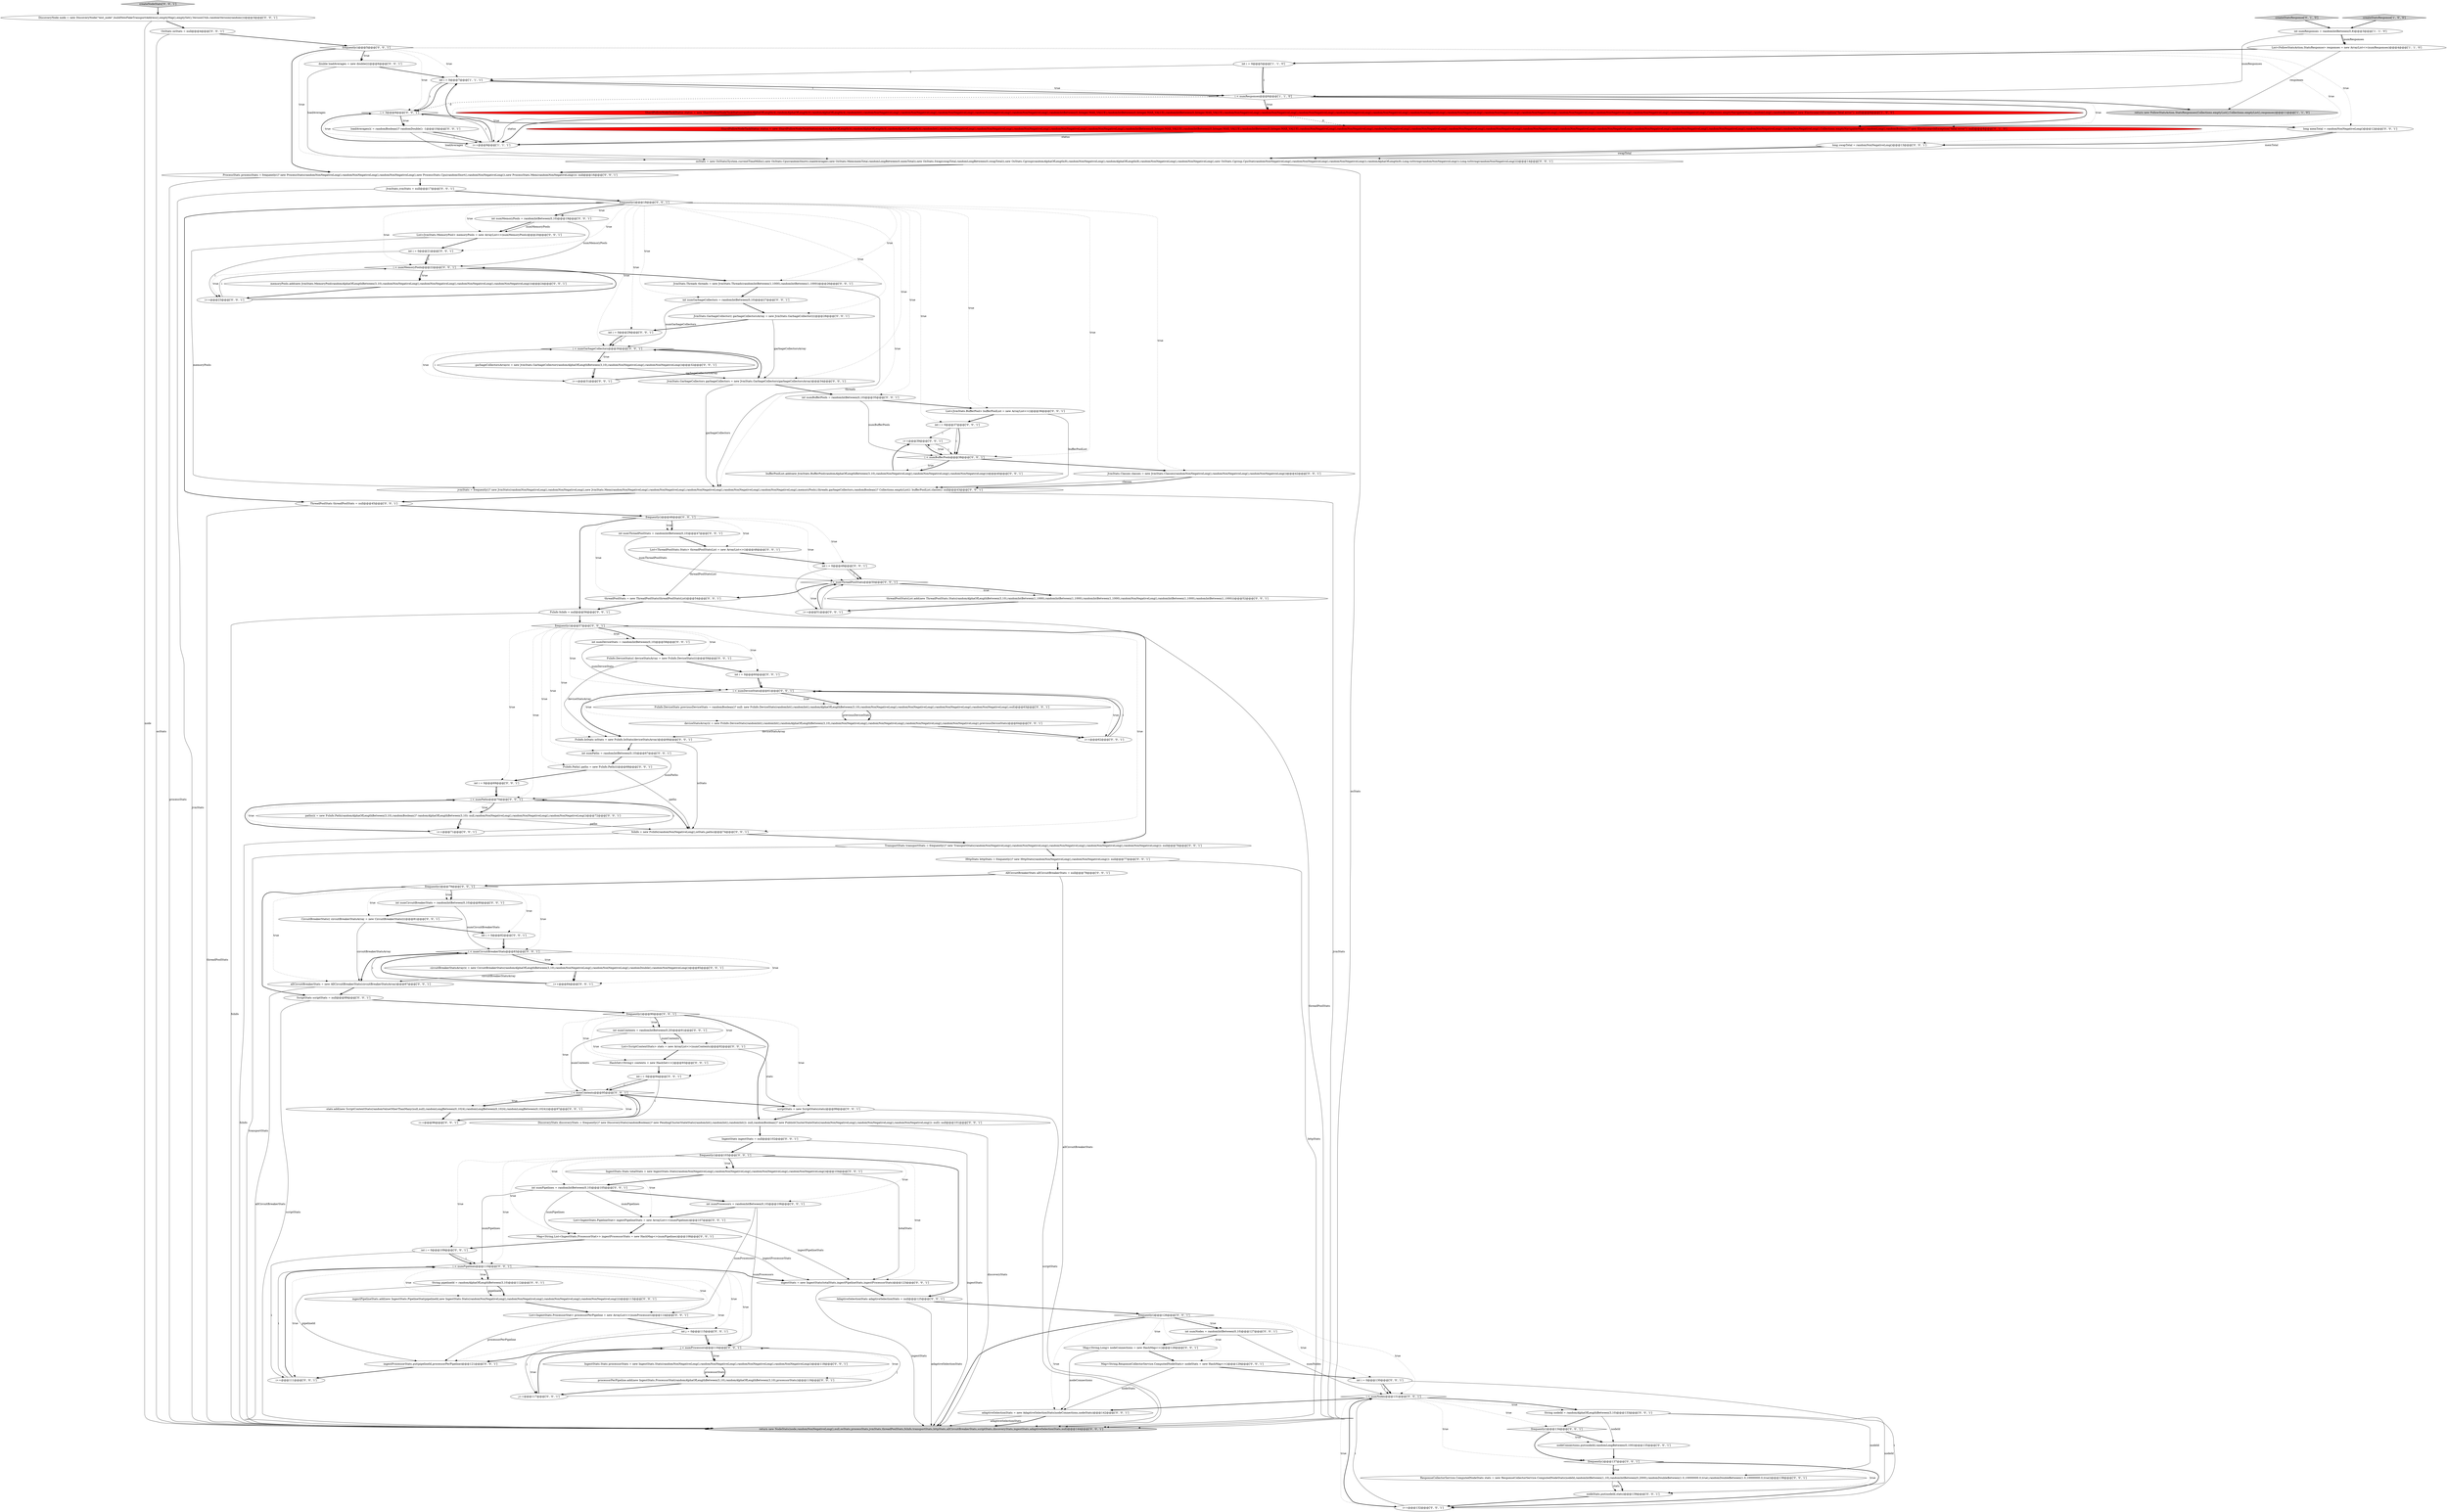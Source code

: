 digraph {
53 [style = filled, label = "osStats = new OsStats(System.currentTimeMillis(),new OsStats.Cpu(randomShort(),loadAverages),new OsStats.Mem(memTotal,randomLongBetween(0,memTotal)),new OsStats.Swap(swapTotal,randomLongBetween(0,swapTotal)),new OsStats.Cgroup(randomAlphaOfLength(8),randomNonNegativeLong(),randomAlphaOfLength(8),randomNonNegativeLong(),randomNonNegativeLong(),new OsStats.Cgroup.CpuStat(randomNonNegativeLong(),randomNonNegativeLong(),randomNonNegativeLong()),randomAlphaOfLength(8),Long.toString(randomNonNegativeLong()),Long.toString(randomNonNegativeLong())))@@@14@@@['0', '0', '1']", fillcolor = white, shape = ellipse image = "AAA0AAABBB3BBB"];
68 [style = filled, label = "frequently()@@@18@@@['0', '0', '1']", fillcolor = white, shape = diamond image = "AAA0AAABBB3BBB"];
96 [style = filled, label = "String pipelineId = randomAlphaOfLengthBetween(3,10)@@@112@@@['0', '0', '1']", fillcolor = white, shape = ellipse image = "AAA0AAABBB3BBB"];
97 [style = filled, label = "i < numGarbageCollectors@@@30@@@['0', '0', '1']", fillcolor = white, shape = diamond image = "AAA0AAABBB3BBB"];
116 [style = filled, label = "int numThreadPoolStats = randomIntBetween(0,10)@@@47@@@['0', '0', '1']", fillcolor = white, shape = ellipse image = "AAA0AAABBB3BBB"];
66 [style = filled, label = "i++@@@62@@@['0', '0', '1']", fillcolor = white, shape = ellipse image = "AAA0AAABBB3BBB"];
81 [style = filled, label = "i++@@@31@@@['0', '0', '1']", fillcolor = white, shape = ellipse image = "AAA0AAABBB3BBB"];
121 [style = filled, label = "IngestStats.Stats totalStats = new IngestStats.Stats(randomNonNegativeLong(),randomNonNegativeLong(),randomNonNegativeLong(),randomNonNegativeLong())@@@104@@@['0', '0', '1']", fillcolor = white, shape = ellipse image = "AAA0AAABBB3BBB"];
33 [style = filled, label = "adaptiveSelectionStats = new AdaptiveSelectionStats(nodeConnections,nodeStats)@@@142@@@['0', '0', '1']", fillcolor = white, shape = ellipse image = "AAA0AAABBB3BBB"];
82 [style = filled, label = "i++@@@84@@@['0', '0', '1']", fillcolor = white, shape = ellipse image = "AAA0AAABBB3BBB"];
37 [style = filled, label = "stats.add(new ScriptContextStats(randomValueOtherThanMany(null,null),randomLongBetween(0,1024),randomLongBetween(0,1024),randomLongBetween(0,1024)))@@@97@@@['0', '0', '1']", fillcolor = white, shape = ellipse image = "AAA0AAABBB3BBB"];
71 [style = filled, label = "double loadAverages = new double((((@@@6@@@['0', '0', '1']", fillcolor = white, shape = ellipse image = "AAA0AAABBB3BBB"];
86 [style = filled, label = "CircuitBreakerStats(( circuitBreakerStatsArray = new CircuitBreakerStats((((@@@81@@@['0', '0', '1']", fillcolor = white, shape = ellipse image = "AAA0AAABBB3BBB"];
77 [style = filled, label = "List<IngestStats.ProcessorStat> processorPerPipeline = new ArrayList<>(numProcessors)@@@114@@@['0', '0', '1']", fillcolor = white, shape = ellipse image = "AAA0AAABBB3BBB"];
102 [style = filled, label = "paths(i( = new FsInfo.Path(randomAlphaOfLengthBetween(3,10),randomBoolean()? randomAlphaOfLengthBetween(3,10): null,randomNonNegativeLong(),randomNonNegativeLong(),randomNonNegativeLong())@@@72@@@['0', '0', '1']", fillcolor = white, shape = ellipse image = "AAA0AAABBB3BBB"];
109 [style = filled, label = "List<IngestStats.PipelineStat> ingestPipelineStats = new ArrayList<>(numPipelines)@@@107@@@['0', '0', '1']", fillcolor = white, shape = ellipse image = "AAA0AAABBB3BBB"];
46 [style = filled, label = "garbageCollectorsArray(i( = new JvmStats.GarbageCollector(randomAlphaOfLengthBetween(3,10),randomNonNegativeLong(),randomNonNegativeLong())@@@32@@@['0', '0', '1']", fillcolor = white, shape = ellipse image = "AAA0AAABBB3BBB"];
83 [style = filled, label = "i < numMemoryPools@@@22@@@['0', '0', '1']", fillcolor = white, shape = diamond image = "AAA0AAABBB3BBB"];
49 [style = filled, label = "i < numDeviceStats@@@61@@@['0', '0', '1']", fillcolor = white, shape = diamond image = "AAA0AAABBB3BBB"];
111 [style = filled, label = "AdaptiveSelectionStats adaptiveSelectionStats = null@@@125@@@['0', '0', '1']", fillcolor = white, shape = ellipse image = "AAA0AAABBB3BBB"];
120 [style = filled, label = "int numContents = randomIntBetween(0,20)@@@91@@@['0', '0', '1']", fillcolor = white, shape = ellipse image = "AAA0AAABBB3BBB"];
118 [style = filled, label = "threadPoolStatsList.add(new ThreadPoolStats.Stats(randomAlphaOfLengthBetween(3,10),randomIntBetween(1,1000),randomIntBetween(1,1000),randomIntBetween(1,1000),randomNonNegativeLong(),randomIntBetween(1,1000),randomIntBetween(1,1000)))@@@52@@@['0', '0', '1']", fillcolor = white, shape = ellipse image = "AAA0AAABBB3BBB"];
9 [style = filled, label = "ShardFollowNodeTaskStatus status = new ShardFollowNodeTaskStatus(randomAlphaOfLength(4),randomAlphaOfLength(4),randomAlphaOfLength(4),randomInt(),randomNonNegativeLong(),randomNonNegativeLong(),randomNonNegativeLong(),randomNonNegativeLong(),randomNonNegativeLong(),randomIntBetween(0,Integer.MAX_VALUE),randomIntBetween(0,Integer.MAX_VALUE),randomIntBetween(0,Integer.MAX_VALUE),randomNonNegativeLong(),randomNonNegativeLong(),randomNonNegativeLong(),randomNonNegativeLong(),randomNonNegativeLong(),randomNonNegativeLong(),randomNonNegativeLong(),randomNonNegativeLong(),randomNonNegativeLong(),randomNonNegativeLong(),randomNonNegativeLong(),randomNonNegativeLong(),randomNonNegativeLong(),randomNonNegativeLong(),Collections.emptyNavigableMap(),randomLong(),randomBoolean()? new ElasticsearchException(\"fatal error\"): null)@@@8@@@['0', '1', '0']", fillcolor = red, shape = ellipse image = "AAA1AAABBB2BBB"];
42 [style = filled, label = "i < numPaths@@@70@@@['0', '0', '1']", fillcolor = white, shape = diamond image = "AAA0AAABBB3BBB"];
105 [style = filled, label = "frequently()@@@46@@@['0', '0', '1']", fillcolor = white, shape = diamond image = "AAA0AAABBB3BBB"];
45 [style = filled, label = "DiscoveryStats discoveryStats = frequently()? new DiscoveryStats(randomBoolean()? new PendingClusterStateStats(randomInt(),randomInt(),randomInt()): null,randomBoolean()? new PublishClusterStateStats(randomNonNegativeLong(),randomNonNegativeLong(),randomNonNegativeLong()): null): null@@@101@@@['0', '0', '1']", fillcolor = white, shape = ellipse image = "AAA0AAABBB3BBB"];
100 [style = filled, label = "OsStats osStats = null@@@4@@@['0', '0', '1']", fillcolor = white, shape = ellipse image = "AAA0AAABBB3BBB"];
119 [style = filled, label = "int numProcessors = randomIntBetween(0,10)@@@106@@@['0', '0', '1']", fillcolor = white, shape = ellipse image = "AAA0AAABBB3BBB"];
26 [style = filled, label = "int i = 0@@@29@@@['0', '0', '1']", fillcolor = white, shape = ellipse image = "AAA0AAABBB3BBB"];
58 [style = filled, label = "ProcessStats processStats = frequently()? new ProcessStats(randomNonNegativeLong(),randomNonNegativeLong(),randomNonNegativeLong(),new ProcessStats.Cpu(randomShort(),randomNonNegativeLong()),new ProcessStats.Mem(randomNonNegativeLong())): null@@@16@@@['0', '0', '1']", fillcolor = white, shape = ellipse image = "AAA0AAABBB3BBB"];
47 [style = filled, label = "i < numPipelines@@@110@@@['0', '0', '1']", fillcolor = white, shape = diamond image = "AAA0AAABBB3BBB"];
122 [style = filled, label = "i < numCircuitBreakerStats@@@83@@@['0', '0', '1']", fillcolor = white, shape = diamond image = "AAA0AAABBB3BBB"];
0 [style = filled, label = "ShardFollowNodeTaskStatus status = new ShardFollowNodeTaskStatus(randomAlphaOfLength(4),randomAlphaOfLength(4),randomAlphaOfLength(4),randomInt(),randomNonNegativeLong(),randomNonNegativeLong(),randomNonNegativeLong(),randomNonNegativeLong(),randomNonNegativeLong(),randomIntBetween(0,Integer.MAX_VALUE),randomIntBetween(0,Integer.MAX_VALUE),randomIntBetween(0,Integer.MAX_VALUE),randomNonNegativeLong(),randomNonNegativeLong(),randomNonNegativeLong(),randomNonNegativeLong(),randomNonNegativeLong(),randomNonNegativeLong(),randomNonNegativeLong(),randomNonNegativeLong(),randomNonNegativeLong(),randomNonNegativeLong(),randomNonNegativeLong(),randomNonNegativeLong(),randomNonNegativeLong(),Collections.emptyNavigableMap(),randomLong(),randomBoolean()? new ElasticsearchException(\"fatal error\"): null)@@@8@@@['1', '0', '0']", fillcolor = red, shape = ellipse image = "AAA1AAABBB1BBB"];
12 [style = filled, label = "frequently()@@@137@@@['0', '0', '1']", fillcolor = white, shape = diamond image = "AAA0AAABBB3BBB"];
88 [style = filled, label = "i++@@@71@@@['0', '0', '1']", fillcolor = white, shape = ellipse image = "AAA0AAABBB3BBB"];
62 [style = filled, label = "int numPaths = randomIntBetween(0,10)@@@67@@@['0', '0', '1']", fillcolor = white, shape = ellipse image = "AAA0AAABBB3BBB"];
65 [style = filled, label = "i++@@@111@@@['0', '0', '1']", fillcolor = white, shape = ellipse image = "AAA0AAABBB3BBB"];
80 [style = filled, label = "JvmStats jvmStats = null@@@17@@@['0', '0', '1']", fillcolor = white, shape = ellipse image = "AAA0AAABBB3BBB"];
85 [style = filled, label = "bufferPoolList.add(new JvmStats.BufferPool(randomAlphaOfLengthBetween(3,10),randomNonNegativeLong(),randomNonNegativeLong(),randomNonNegativeLong()))@@@40@@@['0', '0', '1']", fillcolor = white, shape = ellipse image = "AAA0AAABBB3BBB"];
52 [style = filled, label = "List<JvmStats.BufferPool> bufferPoolList = new ArrayList<>()@@@36@@@['0', '0', '1']", fillcolor = white, shape = ellipse image = "AAA0AAABBB3BBB"];
59 [style = filled, label = "fsInfo = new FsInfo(randomNonNegativeLong(),ioStats,paths)@@@74@@@['0', '0', '1']", fillcolor = white, shape = ellipse image = "AAA0AAABBB3BBB"];
73 [style = filled, label = "FsInfo.IoStats ioStats = new FsInfo.IoStats(deviceStatsArray)@@@66@@@['0', '0', '1']", fillcolor = white, shape = ellipse image = "AAA0AAABBB3BBB"];
16 [style = filled, label = "threadPoolStats = new ThreadPoolStats(threadPoolStatsList)@@@54@@@['0', '0', '1']", fillcolor = white, shape = ellipse image = "AAA0AAABBB3BBB"];
17 [style = filled, label = "i++@@@132@@@['0', '0', '1']", fillcolor = white, shape = ellipse image = "AAA0AAABBB3BBB"];
117 [style = filled, label = "int numPipelines = randomIntBetween(0,10)@@@105@@@['0', '0', '1']", fillcolor = white, shape = ellipse image = "AAA0AAABBB3BBB"];
61 [style = filled, label = "int i = 0@@@82@@@['0', '0', '1']", fillcolor = white, shape = ellipse image = "AAA0AAABBB3BBB"];
20 [style = filled, label = "int numCircuitBreakerStats = randomIntBetween(0,10)@@@80@@@['0', '0', '1']", fillcolor = white, shape = ellipse image = "AAA0AAABBB3BBB"];
4 [style = filled, label = "return new FollowStatsAction.StatsResponses(Collections.emptyList(),Collections.emptyList(),responses)@@@11@@@['1', '1', '0']", fillcolor = lightgray, shape = ellipse image = "AAA0AAABBB1BBB"];
78 [style = filled, label = "HashSet<String> contexts = new HashSet<>()@@@93@@@['0', '0', '1']", fillcolor = white, shape = ellipse image = "AAA0AAABBB3BBB"];
72 [style = filled, label = "i < 3@@@8@@@['0', '0', '1']", fillcolor = white, shape = diamond image = "AAA0AAABBB3BBB"];
54 [style = filled, label = "int i = 0@@@69@@@['0', '0', '1']", fillcolor = white, shape = ellipse image = "AAA0AAABBB3BBB"];
30 [style = filled, label = "FsInfo.DeviceStats previousDeviceStats = randomBoolean()? null: new FsInfo.DeviceStats(randomInt(),randomInt(),randomAlphaOfLengthBetween(3,10),randomNonNegativeLong(),randomNonNegativeLong(),randomNonNegativeLong(),randomNonNegativeLong(),null)@@@63@@@['0', '0', '1']", fillcolor = white, shape = ellipse image = "AAA0AAABBB3BBB"];
107 [style = filled, label = "i < numNodes@@@131@@@['0', '0', '1']", fillcolor = white, shape = diamond image = "AAA0AAABBB3BBB"];
10 [style = filled, label = "createStatsResponse['0', '1', '0']", fillcolor = lightgray, shape = diamond image = "AAA0AAABBB2BBB"];
76 [style = filled, label = "ingestStats = new IngestStats(totalStats,ingestPipelineStats,ingestProcessorStats)@@@123@@@['0', '0', '1']", fillcolor = white, shape = ellipse image = "AAA0AAABBB3BBB"];
14 [style = filled, label = "int i = 0@@@37@@@['0', '0', '1']", fillcolor = white, shape = ellipse image = "AAA0AAABBB3BBB"];
2 [style = filled, label = "int numResponses = randomIntBetween(0,8)@@@3@@@['1', '1', '0']", fillcolor = white, shape = ellipse image = "AAA0AAABBB1BBB"];
69 [style = filled, label = "int i = 0@@@109@@@['0', '0', '1']", fillcolor = white, shape = ellipse image = "AAA0AAABBB3BBB"];
3 [style = filled, label = "List<FollowStatsAction.StatsResponse> responses = new ArrayList<>(numResponses)@@@4@@@['1', '1', '0']", fillcolor = white, shape = ellipse image = "AAA0AAABBB1BBB"];
63 [style = filled, label = "IngestStats ingestStats = null@@@102@@@['0', '0', '1']", fillcolor = white, shape = ellipse image = "AAA0AAABBB3BBB"];
50 [style = filled, label = "Map<String,List<IngestStats.ProcessorStat>> ingestProcessorStats = new HashMap<>(numPipelines)@@@108@@@['0', '0', '1']", fillcolor = white, shape = ellipse image = "AAA0AAABBB3BBB"];
6 [style = filled, label = "i++@@@9@@@['1', '1', '1']", fillcolor = white, shape = ellipse image = "AAA0AAABBB1BBB"];
15 [style = filled, label = "nodeConnections.put(nodeId,randomLongBetween(0,100))@@@135@@@['0', '0', '1']", fillcolor = white, shape = ellipse image = "AAA0AAABBB3BBB"];
108 [style = filled, label = "i++@@@23@@@['0', '0', '1']", fillcolor = white, shape = ellipse image = "AAA0AAABBB3BBB"];
29 [style = filled, label = "i++@@@39@@@['0', '0', '1']", fillcolor = white, shape = ellipse image = "AAA0AAABBB3BBB"];
125 [style = filled, label = "frequently()@@@90@@@['0', '0', '1']", fillcolor = white, shape = diamond image = "AAA0AAABBB3BBB"];
57 [style = filled, label = "ThreadPoolStats threadPoolStats = null@@@45@@@['0', '0', '1']", fillcolor = white, shape = ellipse image = "AAA0AAABBB3BBB"];
40 [style = filled, label = "int numGarbageCollectors = randomIntBetween(0,10)@@@27@@@['0', '0', '1']", fillcolor = white, shape = ellipse image = "AAA0AAABBB3BBB"];
11 [style = filled, label = "List<ThreadPoolStats.Stats> threadPoolStatsList = new ArrayList<>()@@@48@@@['0', '0', '1']", fillcolor = white, shape = ellipse image = "AAA0AAABBB3BBB"];
18 [style = filled, label = "i < numThreadPoolStats@@@50@@@['0', '0', '1']", fillcolor = white, shape = diamond image = "AAA0AAABBB3BBB"];
43 [style = filled, label = "ingestPipelineStats.add(new IngestStats.PipelineStat(pipelineId,new IngestStats.Stats(randomNonNegativeLong(),randomNonNegativeLong(),randomNonNegativeLong(),randomNonNegativeLong())))@@@113@@@['0', '0', '1']", fillcolor = white, shape = ellipse image = "AAA0AAABBB3BBB"];
8 [style = filled, label = "int i = 0@@@5@@@['1', '1', '0']", fillcolor = white, shape = ellipse image = "AAA0AAABBB1BBB"];
13 [style = filled, label = "int numBufferPools = randomIntBetween(0,10)@@@35@@@['0', '0', '1']", fillcolor = white, shape = ellipse image = "AAA0AAABBB3BBB"];
64 [style = filled, label = "i++@@@51@@@['0', '0', '1']", fillcolor = white, shape = ellipse image = "AAA0AAABBB3BBB"];
35 [style = filled, label = "jvmStats = frequently()? new JvmStats(randomNonNegativeLong(),randomNonNegativeLong(),new JvmStats.Mem(randomNonNegativeLong(),randomNonNegativeLong(),randomNonNegativeLong(),randomNonNegativeLong(),randomNonNegativeLong(),memoryPools),threads,garbageCollectors,randomBoolean()? Collections.emptyList(): bufferPoolList,classes): null@@@43@@@['0', '0', '1']", fillcolor = white, shape = ellipse image = "AAA0AAABBB3BBB"];
44 [style = filled, label = "IngestStats.Stats processorStats = new IngestStats.Stats(randomNonNegativeLong(),randomNonNegativeLong(),randomNonNegativeLong(),randomNonNegativeLong())@@@118@@@['0', '0', '1']", fillcolor = white, shape = ellipse image = "AAA0AAABBB3BBB"];
38 [style = filled, label = "j < numProcessors@@@116@@@['0', '0', '1']", fillcolor = white, shape = diamond image = "AAA0AAABBB3BBB"];
110 [style = filled, label = "scriptStats = new ScriptStats(stats)@@@99@@@['0', '0', '1']", fillcolor = white, shape = ellipse image = "AAA0AAABBB3BBB"];
126 [style = filled, label = "String nodeId = randomAlphaOfLengthBetween(3,10)@@@133@@@['0', '0', '1']", fillcolor = white, shape = ellipse image = "AAA0AAABBB3BBB"];
5 [style = filled, label = "i < numResponses@@@6@@@['1', '1', '0']", fillcolor = white, shape = diamond image = "AAA0AAABBB1BBB"];
23 [style = filled, label = "nodeStats.put(nodeId,stats)@@@139@@@['0', '0', '1']", fillcolor = white, shape = ellipse image = "AAA0AAABBB3BBB"];
95 [style = filled, label = "ScriptStats scriptStats = null@@@89@@@['0', '0', '1']", fillcolor = white, shape = ellipse image = "AAA0AAABBB3BBB"];
129 [style = filled, label = "frequently()@@@134@@@['0', '0', '1']", fillcolor = white, shape = diamond image = "AAA0AAABBB3BBB"];
87 [style = filled, label = "JvmStats.GarbageCollector(( garbageCollectorsArray = new JvmStats.GarbageCollector((((@@@28@@@['0', '0', '1']", fillcolor = white, shape = ellipse image = "AAA0AAABBB3BBB"];
106 [style = filled, label = "int numDeviceStats = randomIntBetween(0,10)@@@58@@@['0', '0', '1']", fillcolor = white, shape = ellipse image = "AAA0AAABBB3BBB"];
94 [style = filled, label = "int numMemoryPools = randomIntBetween(0,10)@@@19@@@['0', '0', '1']", fillcolor = white, shape = ellipse image = "AAA0AAABBB3BBB"];
79 [style = filled, label = "JvmStats.GarbageCollectors garbageCollectors = new JvmStats.GarbageCollectors(garbageCollectorsArray)@@@34@@@['0', '0', '1']", fillcolor = white, shape = ellipse image = "AAA0AAABBB3BBB"];
48 [style = filled, label = "AllCircuitBreakerStats allCircuitBreakerStats = null@@@78@@@['0', '0', '1']", fillcolor = white, shape = ellipse image = "AAA0AAABBB3BBB"];
84 [style = filled, label = "i < numContents@@@95@@@['0', '0', '1']", fillcolor = white, shape = diamond image = "AAA0AAABBB3BBB"];
56 [style = filled, label = "FsInfo.Path(( paths = new FsInfo.Path((((@@@68@@@['0', '0', '1']", fillcolor = white, shape = ellipse image = "AAA0AAABBB3BBB"];
7 [style = filled, label = "createStatsResponse['1', '0', '0']", fillcolor = lightgray, shape = diamond image = "AAA0AAABBB1BBB"];
39 [style = filled, label = "int i = 0@@@94@@@['0', '0', '1']", fillcolor = white, shape = ellipse image = "AAA0AAABBB3BBB"];
41 [style = filled, label = "List<JvmStats.MemoryPool> memoryPools = new ArrayList<>(numMemoryPools)@@@20@@@['0', '0', '1']", fillcolor = white, shape = ellipse image = "AAA0AAABBB3BBB"];
74 [style = filled, label = "ResponseCollectorService.ComputedNodeStats stats = new ResponseCollectorService.ComputedNodeStats(nodeId,randomIntBetween(1,10),randomIntBetween(0,2000),randomDoubleBetween(1.0,10000000.0,true),randomDoubleBetween(1.0,10000000.0,true))@@@138@@@['0', '0', '1']", fillcolor = white, shape = ellipse image = "AAA0AAABBB3BBB"];
103 [style = filled, label = "FsInfo fsInfo = null@@@56@@@['0', '0', '1']", fillcolor = white, shape = ellipse image = "AAA0AAABBB3BBB"];
28 [style = filled, label = "ingestProcessorStats.put(pipelineId,processorPerPipeline)@@@121@@@['0', '0', '1']", fillcolor = white, shape = ellipse image = "AAA0AAABBB3BBB"];
90 [style = filled, label = "int numNodes = randomIntBetween(0,10)@@@127@@@['0', '0', '1']", fillcolor = white, shape = ellipse image = "AAA0AAABBB3BBB"];
55 [style = filled, label = "frequently()@@@126@@@['0', '0', '1']", fillcolor = white, shape = diamond image = "AAA0AAABBB3BBB"];
98 [style = filled, label = "i++@@@96@@@['0', '0', '1']", fillcolor = white, shape = ellipse image = "AAA0AAABBB3BBB"];
127 [style = filled, label = "circuitBreakerStatsArray(i( = new CircuitBreakerStats(randomAlphaOfLengthBetween(3,10),randomNonNegativeLong(),randomNonNegativeLong(),randomDouble(),randomNonNegativeLong())@@@85@@@['0', '0', '1']", fillcolor = white, shape = ellipse image = "AAA0AAABBB3BBB"];
104 [style = filled, label = "DiscoveryNode node = new DiscoveryNode(\"test_node\",buildNewFakeTransportAddress(),emptyMap(),emptySet(),VersionUtils.randomVersion(random()))@@@3@@@['0', '0', '1']", fillcolor = white, shape = ellipse image = "AAA0AAABBB3BBB"];
31 [style = filled, label = "j++@@@117@@@['0', '0', '1']", fillcolor = white, shape = ellipse image = "AAA0AAABBB3BBB"];
21 [style = filled, label = "int i = 0@@@130@@@['0', '0', '1']", fillcolor = white, shape = ellipse image = "AAA0AAABBB3BBB"];
113 [style = filled, label = "frequently()@@@79@@@['0', '0', '1']", fillcolor = white, shape = diamond image = "AAA0AAABBB3BBB"];
89 [style = filled, label = "HttpStats httpStats = frequently()? new HttpStats(randomNonNegativeLong(),randomNonNegativeLong()): null@@@77@@@['0', '0', '1']", fillcolor = white, shape = ellipse image = "AAA0AAABBB3BBB"];
114 [style = filled, label = "return new NodeStats(node,randomNonNegativeLong(),null,osStats,processStats,jvmStats,threadPoolStats,fsInfo,transportStats,httpStats,allCircuitBreakerStats,scriptStats,discoveryStats,ingestStats,adaptiveSelectionStats,null)@@@144@@@['0', '0', '1']", fillcolor = lightgray, shape = ellipse image = "AAA0AAABBB3BBB"];
60 [style = filled, label = "deviceStatsArray(i( = new FsInfo.DeviceStats(randomInt(),randomInt(),randomAlphaOfLengthBetween(3,10),randomNonNegativeLong(),randomNonNegativeLong(),randomNonNegativeLong(),randomNonNegativeLong(),previousDeviceStats)@@@64@@@['0', '0', '1']", fillcolor = white, shape = ellipse image = "AAA0AAABBB3BBB"];
99 [style = filled, label = "Map<String,ResponseCollectorService.ComputedNodeStats> nodeStats = new HashMap<>()@@@129@@@['0', '0', '1']", fillcolor = white, shape = ellipse image = "AAA0AAABBB3BBB"];
91 [style = filled, label = "long memTotal = randomNonNegativeLong()@@@12@@@['0', '0', '1']", fillcolor = white, shape = ellipse image = "AAA0AAABBB3BBB"];
51 [style = filled, label = "int i = 0@@@49@@@['0', '0', '1']", fillcolor = white, shape = ellipse image = "AAA0AAABBB3BBB"];
115 [style = filled, label = "createNodeStats['0', '0', '1']", fillcolor = lightgray, shape = diamond image = "AAA0AAABBB3BBB"];
123 [style = filled, label = "processorPerPipeline.add(new IngestStats.ProcessorStat(randomAlphaOfLengthBetween(3,10),randomAlphaOfLengthBetween(3,10),processorStats))@@@119@@@['0', '0', '1']", fillcolor = white, shape = ellipse image = "AAA0AAABBB3BBB"];
32 [style = filled, label = "JvmStats.Threads threads = new JvmStats.Threads(randomIntBetween(1,1000),randomIntBetween(1,1000))@@@26@@@['0', '0', '1']", fillcolor = white, shape = ellipse image = "AAA0AAABBB3BBB"];
101 [style = filled, label = "FsInfo.DeviceStats(( deviceStatsArray = new FsInfo.DeviceStats((((@@@59@@@['0', '0', '1']", fillcolor = white, shape = ellipse image = "AAA0AAABBB3BBB"];
67 [style = filled, label = "frequently()@@@5@@@['0', '0', '1']", fillcolor = white, shape = diamond image = "AAA0AAABBB3BBB"];
92 [style = filled, label = "memoryPools.add(new JvmStats.MemoryPool(randomAlphaOfLengthBetween(3,10),randomNonNegativeLong(),randomNonNegativeLong(),randomNonNegativeLong(),randomNonNegativeLong()))@@@24@@@['0', '0', '1']", fillcolor = white, shape = ellipse image = "AAA0AAABBB3BBB"];
112 [style = filled, label = "Map<String,Long> nodeConnections = new HashMap<>()@@@128@@@['0', '0', '1']", fillcolor = white, shape = ellipse image = "AAA0AAABBB3BBB"];
75 [style = filled, label = "List<ScriptContextStats> stats = new ArrayList<>(numContents)@@@92@@@['0', '0', '1']", fillcolor = white, shape = ellipse image = "AAA0AAABBB3BBB"];
34 [style = filled, label = "frequently()@@@103@@@['0', '0', '1']", fillcolor = white, shape = diamond image = "AAA0AAABBB3BBB"];
24 [style = filled, label = "i < numBufferPools@@@38@@@['0', '0', '1']", fillcolor = white, shape = diamond image = "AAA0AAABBB3BBB"];
19 [style = filled, label = "allCircuitBreakerStats = new AllCircuitBreakerStats(circuitBreakerStatsArray)@@@87@@@['0', '0', '1']", fillcolor = white, shape = ellipse image = "AAA0AAABBB3BBB"];
25 [style = filled, label = "long swapTotal = randomNonNegativeLong()@@@13@@@['0', '0', '1']", fillcolor = white, shape = ellipse image = "AAA0AAABBB3BBB"];
1 [style = filled, label = "int i = 0@@@7@@@['1', '1', '1']", fillcolor = white, shape = ellipse image = "AAA0AAABBB1BBB"];
27 [style = filled, label = "JvmStats.Classes classes = new JvmStats.Classes(randomNonNegativeLong(),randomNonNegativeLong(),randomNonNegativeLong())@@@42@@@['0', '0', '1']", fillcolor = white, shape = ellipse image = "AAA0AAABBB3BBB"];
128 [style = filled, label = "loadAverages(i( = randomBoolean()? randomDouble(): -1@@@10@@@['0', '0', '1']", fillcolor = white, shape = ellipse image = "AAA0AAABBB3BBB"];
36 [style = filled, label = "frequently()@@@57@@@['0', '0', '1']", fillcolor = white, shape = diamond image = "AAA0AAABBB3BBB"];
93 [style = filled, label = "int i = 0@@@60@@@['0', '0', '1']", fillcolor = white, shape = ellipse image = "AAA0AAABBB3BBB"];
70 [style = filled, label = "int i = 0@@@21@@@['0', '0', '1']", fillcolor = white, shape = ellipse image = "AAA0AAABBB3BBB"];
124 [style = filled, label = "TransportStats transportStats = frequently()? new TransportStats(randomNonNegativeLong(),randomNonNegativeLong(),randomNonNegativeLong(),randomNonNegativeLong(),randomNonNegativeLong()): null@@@76@@@['0', '0', '1']", fillcolor = white, shape = ellipse image = "AAA0AAABBB3BBB"];
22 [style = filled, label = "int j = 0@@@115@@@['0', '0', '1']", fillcolor = white, shape = ellipse image = "AAA0AAABBB3BBB"];
24->85 [style = dotted, label="true"];
83->32 [style = bold, label=""];
32->35 [style = solid, label="threads"];
73->59 [style = solid, label="ioStats"];
44->123 [style = solid, label="processorStats"];
9->6 [style = bold, label=""];
68->94 [style = dotted, label="true"];
102->88 [style = solid, label="i"];
107->17 [style = dotted, label="true"];
51->64 [style = solid, label="i"];
34->121 [style = bold, label=""];
117->119 [style = bold, label=""];
68->35 [style = dotted, label="true"];
24->27 [style = bold, label=""];
105->51 [style = dotted, label="true"];
62->56 [style = bold, label=""];
70->108 [style = solid, label="i"];
12->23 [style = dotted, label="true"];
38->28 [style = bold, label=""];
128->6 [style = solid, label="i"];
102->59 [style = solid, label="paths"];
119->109 [style = bold, label=""];
29->24 [style = solid, label="i"];
13->24 [style = solid, label="numBufferPools"];
59->114 [style = solid, label="fsInfo"];
103->36 [style = bold, label=""];
122->127 [style = dotted, label="true"];
14->24 [style = solid, label="i"];
55->112 [style = dotted, label="true"];
7->2 [style = bold, label=""];
111->114 [style = solid, label="adaptiveSelectionStats"];
5->72 [style = dashed, label="0"];
111->55 [style = bold, label=""];
36->124 [style = bold, label=""];
75->110 [style = solid, label="stats"];
71->1 [style = bold, label=""];
68->52 [style = dotted, label="true"];
36->106 [style = dotted, label="true"];
52->35 [style = solid, label="bufferPoolList"];
47->96 [style = bold, label=""];
97->81 [style = dotted, label="true"];
49->66 [style = dotted, label="true"];
108->83 [style = solid, label="i"];
43->77 [style = bold, label=""];
105->116 [style = dotted, label="true"];
42->88 [style = dotted, label="true"];
77->22 [style = bold, label=""];
81->97 [style = solid, label="i"];
122->127 [style = bold, label=""];
36->62 [style = dotted, label="true"];
6->1 [style = bold, label=""];
117->47 [style = solid, label="numPipelines"];
27->35 [style = solid, label="classes"];
5->4 [style = bold, label=""];
103->114 [style = solid, label="fsInfo"];
127->82 [style = bold, label=""];
20->122 [style = solid, label="numCircuitBreakerStats"];
69->65 [style = solid, label="i"];
94->83 [style = solid, label="numMemoryPools"];
91->25 [style = bold, label=""];
24->85 [style = bold, label=""];
18->16 [style = bold, label=""];
86->61 [style = bold, label=""];
36->42 [style = dotted, label="true"];
127->19 [style = solid, label="circuitBreakerStatsArray"];
126->129 [style = bold, label=""];
113->86 [style = dotted, label="true"];
20->86 [style = bold, label=""];
1->72 [style = solid, label="i"];
8->5 [style = solid, label="i"];
82->122 [style = solid, label="i"];
119->38 [style = solid, label="numProcessors"];
54->42 [style = solid, label="i"];
128->6 [style = bold, label=""];
55->99 [style = dotted, label="true"];
68->26 [style = dotted, label="true"];
38->44 [style = bold, label=""];
73->62 [style = bold, label=""];
64->18 [style = bold, label=""];
5->1 [style = dotted, label="true"];
126->23 [style = solid, label="nodeId"];
63->34 [style = bold, label=""];
53->58 [style = bold, label=""];
105->103 [style = bold, label=""];
48->113 [style = bold, label=""];
122->19 [style = bold, label=""];
49->60 [style = dotted, label="true"];
95->114 [style = solid, label="scriptStats"];
39->84 [style = bold, label=""];
67->72 [style = dotted, label="true"];
36->101 [style = dotted, label="true"];
30->60 [style = solid, label="previousDeviceStats"];
52->14 [style = bold, label=""];
9->6 [style = solid, label="status"];
64->18 [style = solid, label="i"];
99->33 [style = solid, label="nodeStats"];
99->21 [style = bold, label=""];
3->4 [style = solid, label="responses"];
38->31 [style = dotted, label="true"];
5->9 [style = dotted, label="true"];
23->17 [style = bold, label=""];
17->107 [style = bold, label=""];
125->120 [style = dotted, label="true"];
125->39 [style = dotted, label="true"];
127->82 [style = solid, label="i"];
105->18 [style = dotted, label="true"];
68->70 [style = dotted, label="true"];
50->69 [style = bold, label=""];
49->30 [style = dotted, label="true"];
84->37 [style = bold, label=""];
55->114 [style = bold, label=""];
125->110 [style = dotted, label="true"];
11->16 [style = solid, label="threadPoolStatsList"];
5->6 [style = dotted, label="true"];
68->87 [style = dotted, label="true"];
12->74 [style = dotted, label="true"];
105->116 [style = bold, label=""];
97->46 [style = bold, label=""];
121->117 [style = bold, label=""];
106->49 [style = solid, label="numDeviceStats"];
49->73 [style = bold, label=""];
57->114 [style = solid, label="threadPoolStats"];
35->57 [style = bold, label=""];
47->43 [style = dotted, label="true"];
38->123 [style = dotted, label="true"];
120->84 [style = solid, label="numContents"];
67->91 [style = dotted, label="true"];
55->90 [style = bold, label=""];
98->84 [style = solid, label="i"];
10->2 [style = bold, label=""];
15->12 [style = bold, label=""];
129->12 [style = bold, label=""];
22->31 [style = solid, label="j"];
92->108 [style = bold, label=""];
47->38 [style = dotted, label="true"];
17->107 [style = solid, label="i"];
66->49 [style = bold, label=""];
117->50 [style = solid, label="numPipelines"];
41->70 [style = bold, label=""];
82->122 [style = bold, label=""];
34->109 [style = dotted, label="true"];
109->76 [style = solid, label="ingestPipelineStats"];
2->3 [style = bold, label=""];
125->84 [style = dotted, label="true"];
68->41 [style = dotted, label="true"];
123->31 [style = bold, label=""];
36->93 [style = dotted, label="true"];
42->102 [style = dotted, label="true"];
106->101 [style = bold, label=""];
85->29 [style = bold, label=""];
124->89 [style = bold, label=""];
76->114 [style = solid, label="ingestStats"];
113->61 [style = dotted, label="true"];
47->22 [style = dotted, label="true"];
96->43 [style = solid, label="pipelineId"];
32->40 [style = bold, label=""];
34->111 [style = bold, label=""];
83->92 [style = dotted, label="true"];
18->64 [style = dotted, label="true"];
21->107 [style = bold, label=""];
19->95 [style = bold, label=""];
16->114 [style = solid, label="threadPoolStats"];
42->59 [style = bold, label=""];
21->17 [style = solid, label="i"];
39->84 [style = solid, label="i"];
63->114 [style = solid, label="ingestStats"];
46->81 [style = bold, label=""];
100->67 [style = bold, label=""];
48->114 [style = solid, label="allCircuitBreakerStats"];
93->49 [style = solid, label="i"];
18->118 [style = dotted, label="true"];
12->74 [style = bold, label=""];
125->120 [style = bold, label=""];
16->103 [style = bold, label=""];
125->78 [style = dotted, label="true"];
107->33 [style = bold, label=""];
8->5 [style = bold, label=""];
65->47 [style = solid, label="i"];
33->114 [style = solid, label="adaptiveSelectionStats"];
117->109 [style = solid, label="numPipelines"];
113->95 [style = bold, label=""];
97->79 [style = bold, label=""];
55->107 [style = dotted, label="true"];
60->73 [style = solid, label="deviceStatsArray"];
72->6 [style = dotted, label="true"];
98->84 [style = bold, label=""];
1->5 [style = bold, label=""];
65->47 [style = bold, label=""];
34->121 [style = dotted, label="true"];
5->9 [style = bold, label=""];
107->126 [style = bold, label=""];
50->76 [style = solid, label="ingestProcessorStats"];
34->76 [style = dotted, label="true"];
93->49 [style = bold, label=""];
25->53 [style = bold, label=""];
90->112 [style = bold, label=""];
113->19 [style = dotted, label="true"];
80->114 [style = solid, label="jvmStats"];
6->72 [style = solid, label="i"];
47->76 [style = bold, label=""];
34->50 [style = dotted, label="true"];
81->97 [style = bold, label=""];
116->18 [style = solid, label="numThreadPoolStats"];
74->23 [style = bold, label=""];
67->71 [style = dotted, label="true"];
110->45 [style = bold, label=""];
28->65 [style = bold, label=""];
34->117 [style = dotted, label="true"];
75->78 [style = bold, label=""];
36->54 [style = dotted, label="true"];
47->96 [style = dotted, label="true"];
107->12 [style = dotted, label="true"];
22->38 [style = solid, label="j"];
70->83 [style = bold, label=""];
46->81 [style = solid, label="i"];
128->53 [style = solid, label="loadAverages"];
11->51 [style = bold, label=""];
109->50 [style = bold, label=""];
118->64 [style = bold, label=""];
34->47 [style = dotted, label="true"];
18->118 [style = bold, label=""];
19->114 [style = solid, label="allCircuitBreakerStats"];
67->1 [style = dotted, label="true"];
47->28 [style = dotted, label="true"];
79->13 [style = bold, label=""];
113->20 [style = dotted, label="true"];
72->128 [style = bold, label=""];
79->35 [style = solid, label="garbageCollectors"];
90->107 [style = solid, label="numNodes"];
108->83 [style = bold, label=""];
22->38 [style = bold, label=""];
66->49 [style = solid, label="i"];
110->114 [style = solid, label="scriptStats"];
88->42 [style = solid, label="i"];
40->97 [style = solid, label="numGarbageCollectors"];
1->72 [style = bold, label=""];
36->56 [style = dotted, label="true"];
68->24 [style = dotted, label="true"];
120->75 [style = solid, label="numContents"];
34->69 [style = dotted, label="true"];
77->28 [style = solid, label="processorPerPipeline"];
113->122 [style = dotted, label="true"];
56->59 [style = solid, label="paths"];
89->48 [style = bold, label=""];
121->76 [style = solid, label="totalStats"];
59->124 [style = bold, label=""];
12->17 [style = bold, label=""];
68->79 [style = dotted, label="true"];
31->38 [style = bold, label=""];
47->65 [style = dotted, label="true"];
68->94 [style = bold, label=""];
84->98 [style = dotted, label="true"];
49->30 [style = bold, label=""];
80->68 [style = bold, label=""];
94->41 [style = bold, label=""];
3->8 [style = bold, label=""];
84->37 [style = dotted, label="true"];
96->28 [style = solid, label="pipelineId"];
74->23 [style = solid, label="stats"];
68->97 [style = dotted, label="true"];
0->9 [style = dashed, label="0"];
13->52 [style = bold, label=""];
76->111 [style = bold, label=""];
69->47 [style = solid, label="i"];
120->75 [style = bold, label=""];
68->32 [style = dotted, label="true"];
71->53 [style = solid, label="loadAverages"];
40->87 [style = bold, label=""];
70->83 [style = solid, label="i"];
68->57 [style = bold, label=""];
115->104 [style = bold, label=""];
112->33 [style = solid, label="nodeConnections"];
33->114 [style = bold, label=""];
122->82 [style = dotted, label="true"];
14->29 [style = solid, label="i"];
8->1 [style = solid, label="i"];
26->97 [style = bold, label=""];
68->83 [style = dotted, label="true"];
68->13 [style = dotted, label="true"];
36->59 [style = dotted, label="true"];
34->119 [style = dotted, label="true"];
60->66 [style = solid, label="i"];
125->75 [style = dotted, label="true"];
68->14 [style = dotted, label="true"];
14->24 [style = bold, label=""];
83->92 [style = bold, label=""];
97->46 [style = dotted, label="true"];
1->5 [style = solid, label="i"];
61->122 [style = solid, label="i"];
67->71 [style = bold, label=""];
53->114 [style = solid, label="osStats"];
56->54 [style = bold, label=""];
39->98 [style = solid, label="i"];
5->0 [style = bold, label=""];
113->20 [style = bold, label=""];
83->108 [style = dotted, label="true"];
35->114 [style = solid, label="jvmStats"];
36->73 [style = dotted, label="true"];
67->58 [style = bold, label=""];
101->93 [style = bold, label=""];
126->15 [style = solid, label="nodeId"];
91->53 [style = solid, label="memTotal"];
60->66 [style = bold, label=""];
57->105 [style = bold, label=""];
42->102 [style = bold, label=""];
89->114 [style = solid, label="httpStats"];
126->74 [style = solid, label="nodeId"];
86->19 [style = solid, label="circuitBreakerStatsArray"];
45->63 [style = bold, label=""];
55->90 [style = dotted, label="true"];
2->5 [style = solid, label="numResponses"];
112->99 [style = bold, label=""];
67->25 [style = dotted, label="true"];
44->123 [style = bold, label=""];
67->53 [style = dotted, label="true"];
105->16 [style = dotted, label="true"];
58->114 [style = solid, label="processStats"];
46->79 [style = solid, label="garbageCollectorsArray"];
72->91 [style = bold, label=""];
55->21 [style = dotted, label="true"];
25->53 [style = solid, label="swapTotal"];
51->18 [style = solid, label="i"];
102->88 [style = bold, label=""];
116->11 [style = bold, label=""];
101->73 [style = solid, label="deviceStatsArray"];
62->42 [style = solid, label="numPaths"];
58->80 [style = bold, label=""];
51->18 [style = bold, label=""];
78->39 [style = bold, label=""];
88->42 [style = bold, label=""];
61->122 [style = bold, label=""];
38->44 [style = dotted, label="true"];
5->0 [style = dotted, label="true"];
27->35 [style = bold, label=""];
54->42 [style = bold, label=""];
2->3 [style = solid, label="numResponses"];
125->45 [style = bold, label=""];
36->49 [style = dotted, label="true"];
21->107 [style = solid, label="i"];
55->33 [style = dotted, label="true"];
45->114 [style = solid, label="discoveryStats"];
105->11 [style = dotted, label="true"];
94->41 [style = solid, label="numMemoryPools"];
37->98 [style = bold, label=""];
47->77 [style = dotted, label="true"];
119->77 [style = solid, label="numProcessors"];
84->110 [style = bold, label=""];
36->106 [style = bold, label=""];
31->38 [style = solid, label="j"];
0->6 [style = bold, label=""];
107->126 [style = dotted, label="true"];
24->29 [style = dotted, label="true"];
95->125 [style = bold, label=""];
87->26 [style = bold, label=""];
96->43 [style = bold, label=""];
104->100 [style = bold, label=""];
107->129 [style = dotted, label="true"];
72->128 [style = dotted, label="true"];
41->35 [style = solid, label="memoryPools"];
104->114 [style = solid, label="node"];
124->114 [style = solid, label="transportStats"];
6->72 [style = bold, label=""];
129->15 [style = bold, label=""];
68->40 [style = dotted, label="true"];
87->79 [style = solid, label="garbageCollectorsArray"];
129->15 [style = dotted, label="true"];
0->6 [style = solid, label="status"];
26->97 [style = solid, label="i"];
68->27 [style = dotted, label="true"];
69->47 [style = bold, label=""];
100->114 [style = solid, label="osStats"];
29->24 [style = bold, label=""];
30->60 [style = bold, label=""];
}

